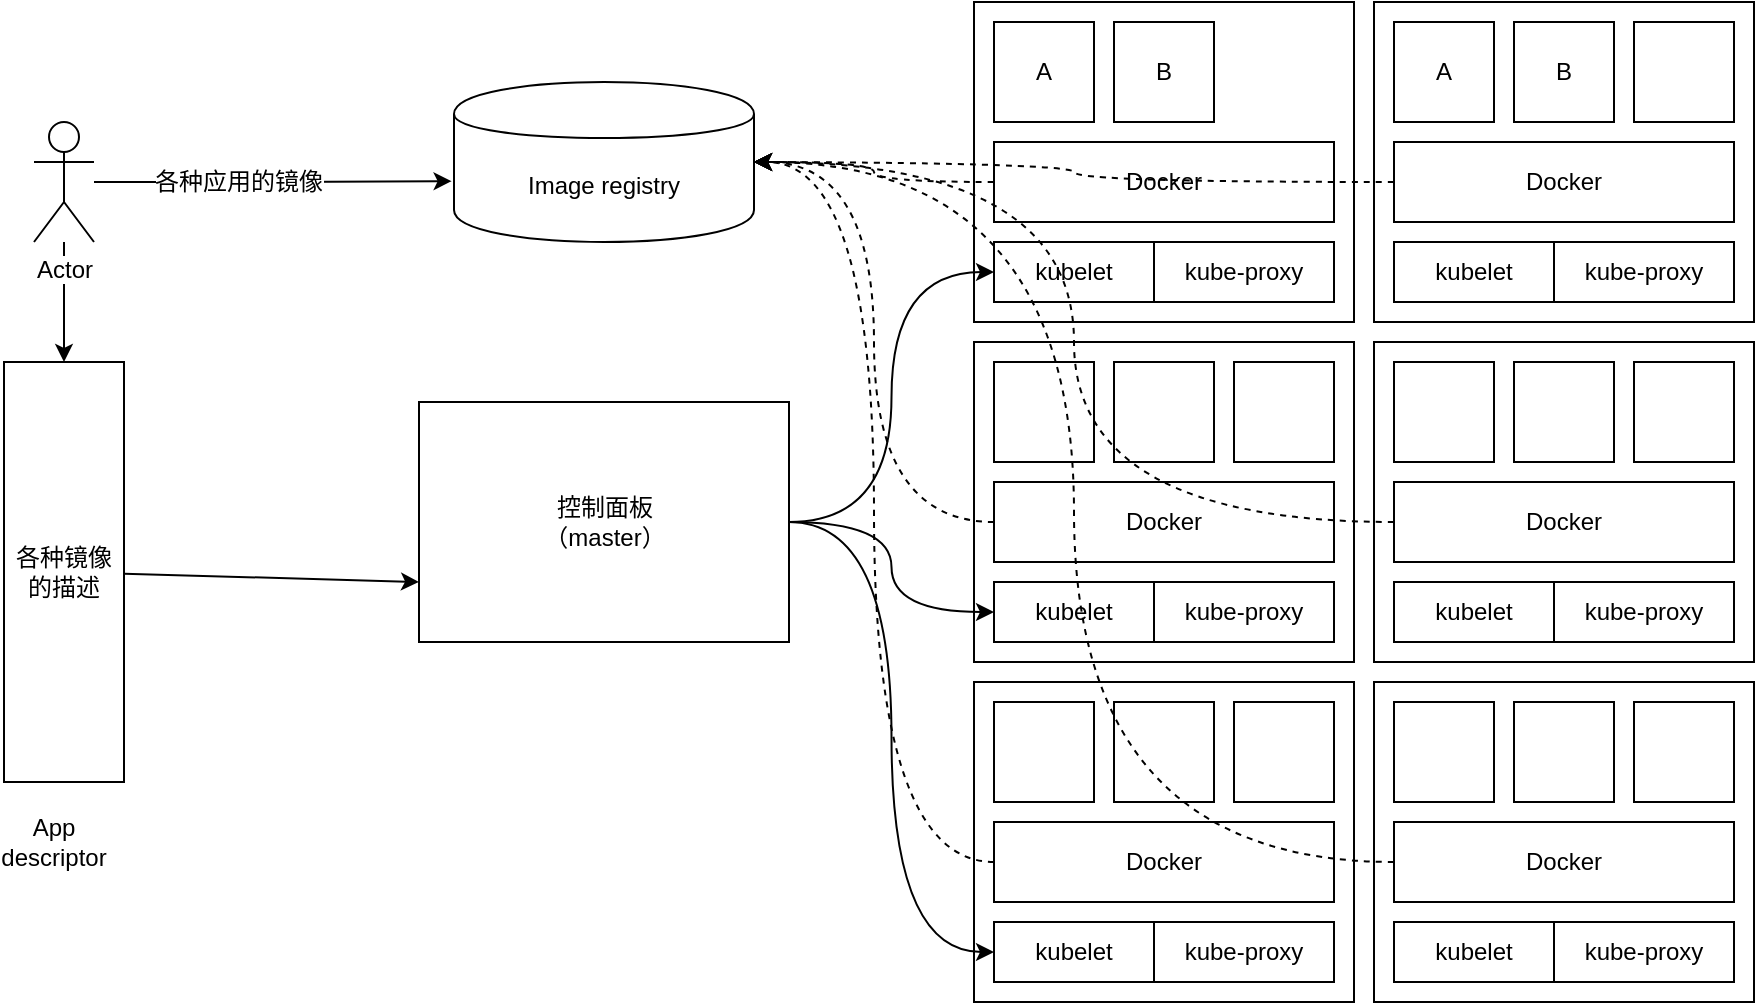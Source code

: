 <mxfile version="12.6.5" type="device"><diagram id="EJZTOB3ioCvmqdBUxotT" name="Page-1"><mxGraphModel dx="1038" dy="607" grid="1" gridSize="10" guides="1" tooltips="1" connect="1" arrows="1" fold="1" page="1" pageScale="1" pageWidth="2339" pageHeight="3300" math="0" shadow="0"><root><mxCell id="0"/><mxCell id="1" parent="0"/><mxCell id="4lyl9Z-qnbXqumTCARtl-8" value="" style="rounded=0;whiteSpace=wrap;html=1;" vertex="1" parent="1"><mxGeometry x="500" y="50" width="190" height="160" as="geometry"/></mxCell><mxCell id="4lyl9Z-qnbXqumTCARtl-26" value="" style="rounded=0;whiteSpace=wrap;html=1;" vertex="1" parent="1"><mxGeometry x="500" y="220" width="190" height="160" as="geometry"/></mxCell><mxCell id="4lyl9Z-qnbXqumTCARtl-40" value="" style="rounded=0;whiteSpace=wrap;html=1;" vertex="1" parent="1"><mxGeometry x="500" y="390" width="190" height="160" as="geometry"/></mxCell><mxCell id="4lyl9Z-qnbXqumTCARtl-1" value="Image registry" style="shape=cylinder;whiteSpace=wrap;html=1;boundedLbl=1;backgroundOutline=1;" vertex="1" parent="1"><mxGeometry x="240" y="90" width="150" height="80" as="geometry"/></mxCell><mxCell id="4lyl9Z-qnbXqumTCARtl-54" style="edgeStyle=orthogonalEdgeStyle;orthogonalLoop=1;jettySize=auto;html=1;entryX=0;entryY=0.5;entryDx=0;entryDy=0;curved=1;" edge="1" parent="1" source="4lyl9Z-qnbXqumTCARtl-2" target="4lyl9Z-qnbXqumTCARtl-18"><mxGeometry relative="1" as="geometry"/></mxCell><mxCell id="4lyl9Z-qnbXqumTCARtl-55" style="edgeStyle=orthogonalEdgeStyle;curved=1;orthogonalLoop=1;jettySize=auto;html=1;entryX=0;entryY=0.5;entryDx=0;entryDy=0;" edge="1" parent="1" source="4lyl9Z-qnbXqumTCARtl-2" target="4lyl9Z-qnbXqumTCARtl-32"><mxGeometry relative="1" as="geometry"/></mxCell><mxCell id="4lyl9Z-qnbXqumTCARtl-56" style="edgeStyle=orthogonalEdgeStyle;curved=1;orthogonalLoop=1;jettySize=auto;html=1;entryX=0;entryY=0.5;entryDx=0;entryDy=0;" edge="1" parent="1" source="4lyl9Z-qnbXqumTCARtl-2" target="4lyl9Z-qnbXqumTCARtl-46"><mxGeometry relative="1" as="geometry"/></mxCell><mxCell id="4lyl9Z-qnbXqumTCARtl-2" value="控制面板&lt;br&gt;（master）" style="rounded=0;whiteSpace=wrap;html=1;gradientColor=#ffffff;" vertex="1" parent="1"><mxGeometry x="222.5" y="250" width="185" height="120" as="geometry"/></mxCell><mxCell id="4lyl9Z-qnbXqumTCARtl-4" style="edgeStyle=orthogonalEdgeStyle;rounded=0;orthogonalLoop=1;jettySize=auto;html=1;entryX=-0.008;entryY=0.62;entryDx=0;entryDy=0;entryPerimeter=0;" edge="1" parent="1" source="4lyl9Z-qnbXqumTCARtl-3" target="4lyl9Z-qnbXqumTCARtl-1"><mxGeometry relative="1" as="geometry"/></mxCell><mxCell id="4lyl9Z-qnbXqumTCARtl-5" value="各种应用的镜像" style="text;html=1;align=center;verticalAlign=middle;resizable=0;points=[];labelBackgroundColor=#ffffff;" vertex="1" connectable="0" parent="4lyl9Z-qnbXqumTCARtl-4"><mxGeometry x="0.009" y="18" relative="1" as="geometry"><mxPoint x="-18" y="18" as="offset"/></mxGeometry></mxCell><mxCell id="4lyl9Z-qnbXqumTCARtl-7" style="edgeStyle=orthogonalEdgeStyle;rounded=0;orthogonalLoop=1;jettySize=auto;html=1;entryX=0.5;entryY=0;entryDx=0;entryDy=0;" edge="1" parent="1" source="4lyl9Z-qnbXqumTCARtl-3" target="4lyl9Z-qnbXqumTCARtl-6"><mxGeometry relative="1" as="geometry"/></mxCell><mxCell id="4lyl9Z-qnbXqumTCARtl-3" value="Actor" style="shape=umlActor;verticalLabelPosition=bottom;labelBackgroundColor=#ffffff;verticalAlign=top;html=1;outlineConnect=0;" vertex="1" parent="1"><mxGeometry x="30" y="110" width="30" height="60" as="geometry"/></mxCell><mxCell id="4lyl9Z-qnbXqumTCARtl-65" style="orthogonalLoop=1;jettySize=auto;html=1;entryX=0;entryY=0.75;entryDx=0;entryDy=0;rounded=0;" edge="1" parent="1" source="4lyl9Z-qnbXqumTCARtl-6" target="4lyl9Z-qnbXqumTCARtl-2"><mxGeometry relative="1" as="geometry"/></mxCell><mxCell id="4lyl9Z-qnbXqumTCARtl-6" value="各种镜像的描述" style="rounded=0;whiteSpace=wrap;html=1;fillColor=#ffffff;strokeColor=#000000;" vertex="1" parent="1"><mxGeometry x="15" y="230" width="60" height="210" as="geometry"/></mxCell><mxCell id="4lyl9Z-qnbXqumTCARtl-13" value="A" style="whiteSpace=wrap;html=1;aspect=fixed;rounded=0;" vertex="1" parent="1"><mxGeometry x="510" y="60" width="50" height="50" as="geometry"/></mxCell><mxCell id="4lyl9Z-qnbXqumTCARtl-14" value="B" style="whiteSpace=wrap;html=1;aspect=fixed;rounded=0;" vertex="1" parent="1"><mxGeometry x="570" y="60" width="50" height="50" as="geometry"/></mxCell><mxCell id="4lyl9Z-qnbXqumTCARtl-59" style="edgeStyle=orthogonalEdgeStyle;curved=1;orthogonalLoop=1;jettySize=auto;html=1;dashed=1;" edge="1" parent="1" source="4lyl9Z-qnbXqumTCARtl-16" target="4lyl9Z-qnbXqumTCARtl-1"><mxGeometry relative="1" as="geometry"/></mxCell><mxCell id="4lyl9Z-qnbXqumTCARtl-16" value="Docker" style="rounded=0;whiteSpace=wrap;html=1;" vertex="1" parent="1"><mxGeometry x="510" y="120" width="170" height="40" as="geometry"/></mxCell><mxCell id="4lyl9Z-qnbXqumTCARtl-17" value="kube-proxy" style="rounded=0;whiteSpace=wrap;html=1;" vertex="1" parent="1"><mxGeometry x="590" y="170" width="90" height="30" as="geometry"/></mxCell><mxCell id="4lyl9Z-qnbXqumTCARtl-18" value="kubelet" style="rounded=0;whiteSpace=wrap;html=1;" vertex="1" parent="1"><mxGeometry x="510" y="170" width="80" height="30" as="geometry"/></mxCell><mxCell id="4lyl9Z-qnbXqumTCARtl-19" value="" style="rounded=0;whiteSpace=wrap;html=1;" vertex="1" parent="1"><mxGeometry x="700" y="50" width="190" height="160" as="geometry"/></mxCell><mxCell id="4lyl9Z-qnbXqumTCARtl-20" value="A" style="whiteSpace=wrap;html=1;aspect=fixed;rounded=0;" vertex="1" parent="1"><mxGeometry x="710" y="60" width="50" height="50" as="geometry"/></mxCell><mxCell id="4lyl9Z-qnbXqumTCARtl-21" value="B" style="whiteSpace=wrap;html=1;aspect=fixed;rounded=0;" vertex="1" parent="1"><mxGeometry x="770" y="60" width="50" height="50" as="geometry"/></mxCell><mxCell id="4lyl9Z-qnbXqumTCARtl-22" value="" style="whiteSpace=wrap;html=1;aspect=fixed;rounded=0;" vertex="1" parent="1"><mxGeometry x="830" y="60" width="50" height="50" as="geometry"/></mxCell><mxCell id="4lyl9Z-qnbXqumTCARtl-60" style="edgeStyle=orthogonalEdgeStyle;curved=1;orthogonalLoop=1;jettySize=auto;html=1;dashed=1;" edge="1" parent="1" source="4lyl9Z-qnbXqumTCARtl-23"><mxGeometry relative="1" as="geometry"><mxPoint x="390" y="130" as="targetPoint"/></mxGeometry></mxCell><mxCell id="4lyl9Z-qnbXqumTCARtl-23" value="Docker" style="rounded=0;whiteSpace=wrap;html=1;" vertex="1" parent="1"><mxGeometry x="710" y="120" width="170" height="40" as="geometry"/></mxCell><mxCell id="4lyl9Z-qnbXqumTCARtl-24" value="kube-proxy" style="rounded=0;whiteSpace=wrap;html=1;" vertex="1" parent="1"><mxGeometry x="790" y="170" width="90" height="30" as="geometry"/></mxCell><mxCell id="4lyl9Z-qnbXqumTCARtl-25" value="kubelet" style="rounded=0;whiteSpace=wrap;html=1;" vertex="1" parent="1"><mxGeometry x="710" y="170" width="80" height="30" as="geometry"/></mxCell><mxCell id="4lyl9Z-qnbXqumTCARtl-27" value="" style="whiteSpace=wrap;html=1;aspect=fixed;rounded=0;" vertex="1" parent="1"><mxGeometry x="510" y="230" width="50" height="50" as="geometry"/></mxCell><mxCell id="4lyl9Z-qnbXqumTCARtl-28" value="" style="whiteSpace=wrap;html=1;aspect=fixed;rounded=0;" vertex="1" parent="1"><mxGeometry x="570" y="230" width="50" height="50" as="geometry"/></mxCell><mxCell id="4lyl9Z-qnbXqumTCARtl-29" value="" style="whiteSpace=wrap;html=1;aspect=fixed;rounded=0;" vertex="1" parent="1"><mxGeometry x="630" y="230" width="50" height="50" as="geometry"/></mxCell><mxCell id="4lyl9Z-qnbXqumTCARtl-64" style="edgeStyle=orthogonalEdgeStyle;curved=1;orthogonalLoop=1;jettySize=auto;html=1;entryX=1;entryY=0.5;entryDx=0;entryDy=0;dashed=1;" edge="1" parent="1" source="4lyl9Z-qnbXqumTCARtl-30" target="4lyl9Z-qnbXqumTCARtl-1"><mxGeometry relative="1" as="geometry"/></mxCell><mxCell id="4lyl9Z-qnbXqumTCARtl-30" value="Docker" style="rounded=0;whiteSpace=wrap;html=1;" vertex="1" parent="1"><mxGeometry x="510" y="290" width="170" height="40" as="geometry"/></mxCell><mxCell id="4lyl9Z-qnbXqumTCARtl-31" value="kube-proxy" style="rounded=0;whiteSpace=wrap;html=1;" vertex="1" parent="1"><mxGeometry x="590" y="340" width="90" height="30" as="geometry"/></mxCell><mxCell id="4lyl9Z-qnbXqumTCARtl-32" value="kubelet" style="rounded=0;whiteSpace=wrap;html=1;" vertex="1" parent="1"><mxGeometry x="510" y="340" width="80" height="30" as="geometry"/></mxCell><mxCell id="4lyl9Z-qnbXqumTCARtl-33" value="" style="rounded=0;whiteSpace=wrap;html=1;" vertex="1" parent="1"><mxGeometry x="700" y="220" width="190" height="160" as="geometry"/></mxCell><mxCell id="4lyl9Z-qnbXqumTCARtl-34" value="" style="whiteSpace=wrap;html=1;aspect=fixed;rounded=0;" vertex="1" parent="1"><mxGeometry x="710" y="230" width="50" height="50" as="geometry"/></mxCell><mxCell id="4lyl9Z-qnbXqumTCARtl-35" value="" style="whiteSpace=wrap;html=1;aspect=fixed;rounded=0;" vertex="1" parent="1"><mxGeometry x="770" y="230" width="50" height="50" as="geometry"/></mxCell><mxCell id="4lyl9Z-qnbXqumTCARtl-36" value="" style="whiteSpace=wrap;html=1;aspect=fixed;rounded=0;" vertex="1" parent="1"><mxGeometry x="830" y="230" width="50" height="50" as="geometry"/></mxCell><mxCell id="4lyl9Z-qnbXqumTCARtl-61" style="edgeStyle=orthogonalEdgeStyle;curved=1;orthogonalLoop=1;jettySize=auto;html=1;entryX=1;entryY=0.5;entryDx=0;entryDy=0;dashed=1;" edge="1" parent="1" source="4lyl9Z-qnbXqumTCARtl-37" target="4lyl9Z-qnbXqumTCARtl-1"><mxGeometry relative="1" as="geometry"/></mxCell><mxCell id="4lyl9Z-qnbXqumTCARtl-37" value="Docker" style="rounded=0;whiteSpace=wrap;html=1;" vertex="1" parent="1"><mxGeometry x="710" y="290" width="170" height="40" as="geometry"/></mxCell><mxCell id="4lyl9Z-qnbXqumTCARtl-38" value="kube-proxy" style="rounded=0;whiteSpace=wrap;html=1;" vertex="1" parent="1"><mxGeometry x="790" y="340" width="90" height="30" as="geometry"/></mxCell><mxCell id="4lyl9Z-qnbXqumTCARtl-39" value="kubelet" style="rounded=0;whiteSpace=wrap;html=1;" vertex="1" parent="1"><mxGeometry x="710" y="340" width="80" height="30" as="geometry"/></mxCell><mxCell id="4lyl9Z-qnbXqumTCARtl-41" value="" style="whiteSpace=wrap;html=1;aspect=fixed;rounded=0;" vertex="1" parent="1"><mxGeometry x="510" y="400" width="50" height="50" as="geometry"/></mxCell><mxCell id="4lyl9Z-qnbXqumTCARtl-42" value="" style="whiteSpace=wrap;html=1;aspect=fixed;rounded=0;" vertex="1" parent="1"><mxGeometry x="570" y="400" width="50" height="50" as="geometry"/></mxCell><mxCell id="4lyl9Z-qnbXqumTCARtl-43" value="" style="whiteSpace=wrap;html=1;aspect=fixed;rounded=0;" vertex="1" parent="1"><mxGeometry x="630" y="400" width="50" height="50" as="geometry"/></mxCell><mxCell id="4lyl9Z-qnbXqumTCARtl-63" style="edgeStyle=orthogonalEdgeStyle;curved=1;orthogonalLoop=1;jettySize=auto;html=1;entryX=1;entryY=0.5;entryDx=0;entryDy=0;dashed=1;" edge="1" parent="1" source="4lyl9Z-qnbXqumTCARtl-44" target="4lyl9Z-qnbXqumTCARtl-1"><mxGeometry relative="1" as="geometry"/></mxCell><mxCell id="4lyl9Z-qnbXqumTCARtl-44" value="Docker" style="rounded=0;whiteSpace=wrap;html=1;" vertex="1" parent="1"><mxGeometry x="510" y="460" width="170" height="40" as="geometry"/></mxCell><mxCell id="4lyl9Z-qnbXqumTCARtl-45" value="kube-proxy" style="rounded=0;whiteSpace=wrap;html=1;" vertex="1" parent="1"><mxGeometry x="590" y="510" width="90" height="30" as="geometry"/></mxCell><mxCell id="4lyl9Z-qnbXqumTCARtl-46" value="kubelet" style="rounded=0;whiteSpace=wrap;html=1;" vertex="1" parent="1"><mxGeometry x="510" y="510" width="80" height="30" as="geometry"/></mxCell><mxCell id="4lyl9Z-qnbXqumTCARtl-47" value="" style="rounded=0;whiteSpace=wrap;html=1;" vertex="1" parent="1"><mxGeometry x="700" y="390" width="190" height="160" as="geometry"/></mxCell><mxCell id="4lyl9Z-qnbXqumTCARtl-48" value="" style="whiteSpace=wrap;html=1;aspect=fixed;rounded=0;" vertex="1" parent="1"><mxGeometry x="710" y="400" width="50" height="50" as="geometry"/></mxCell><mxCell id="4lyl9Z-qnbXqumTCARtl-49" value="" style="whiteSpace=wrap;html=1;aspect=fixed;rounded=0;" vertex="1" parent="1"><mxGeometry x="770" y="400" width="50" height="50" as="geometry"/></mxCell><mxCell id="4lyl9Z-qnbXqumTCARtl-50" value="" style="whiteSpace=wrap;html=1;aspect=fixed;rounded=0;" vertex="1" parent="1"><mxGeometry x="830" y="400" width="50" height="50" as="geometry"/></mxCell><mxCell id="4lyl9Z-qnbXqumTCARtl-62" style="edgeStyle=orthogonalEdgeStyle;curved=1;orthogonalLoop=1;jettySize=auto;html=1;entryX=1;entryY=0.5;entryDx=0;entryDy=0;dashed=1;" edge="1" parent="1" source="4lyl9Z-qnbXqumTCARtl-51" target="4lyl9Z-qnbXqumTCARtl-1"><mxGeometry relative="1" as="geometry"/></mxCell><mxCell id="4lyl9Z-qnbXqumTCARtl-51" value="Docker" style="rounded=0;whiteSpace=wrap;html=1;" vertex="1" parent="1"><mxGeometry x="710" y="460" width="170" height="40" as="geometry"/></mxCell><mxCell id="4lyl9Z-qnbXqumTCARtl-52" value="kube-proxy" style="rounded=0;whiteSpace=wrap;html=1;" vertex="1" parent="1"><mxGeometry x="790" y="510" width="90" height="30" as="geometry"/></mxCell><mxCell id="4lyl9Z-qnbXqumTCARtl-53" value="kubelet" style="rounded=0;whiteSpace=wrap;html=1;" vertex="1" parent="1"><mxGeometry x="710" y="510" width="80" height="30" as="geometry"/></mxCell><mxCell id="4lyl9Z-qnbXqumTCARtl-66" value="App descriptor" style="text;html=1;strokeColor=none;fillColor=none;align=center;verticalAlign=middle;whiteSpace=wrap;rounded=0;" vertex="1" parent="1"><mxGeometry x="20" y="460" width="40" height="20" as="geometry"/></mxCell></root></mxGraphModel></diagram></mxfile>